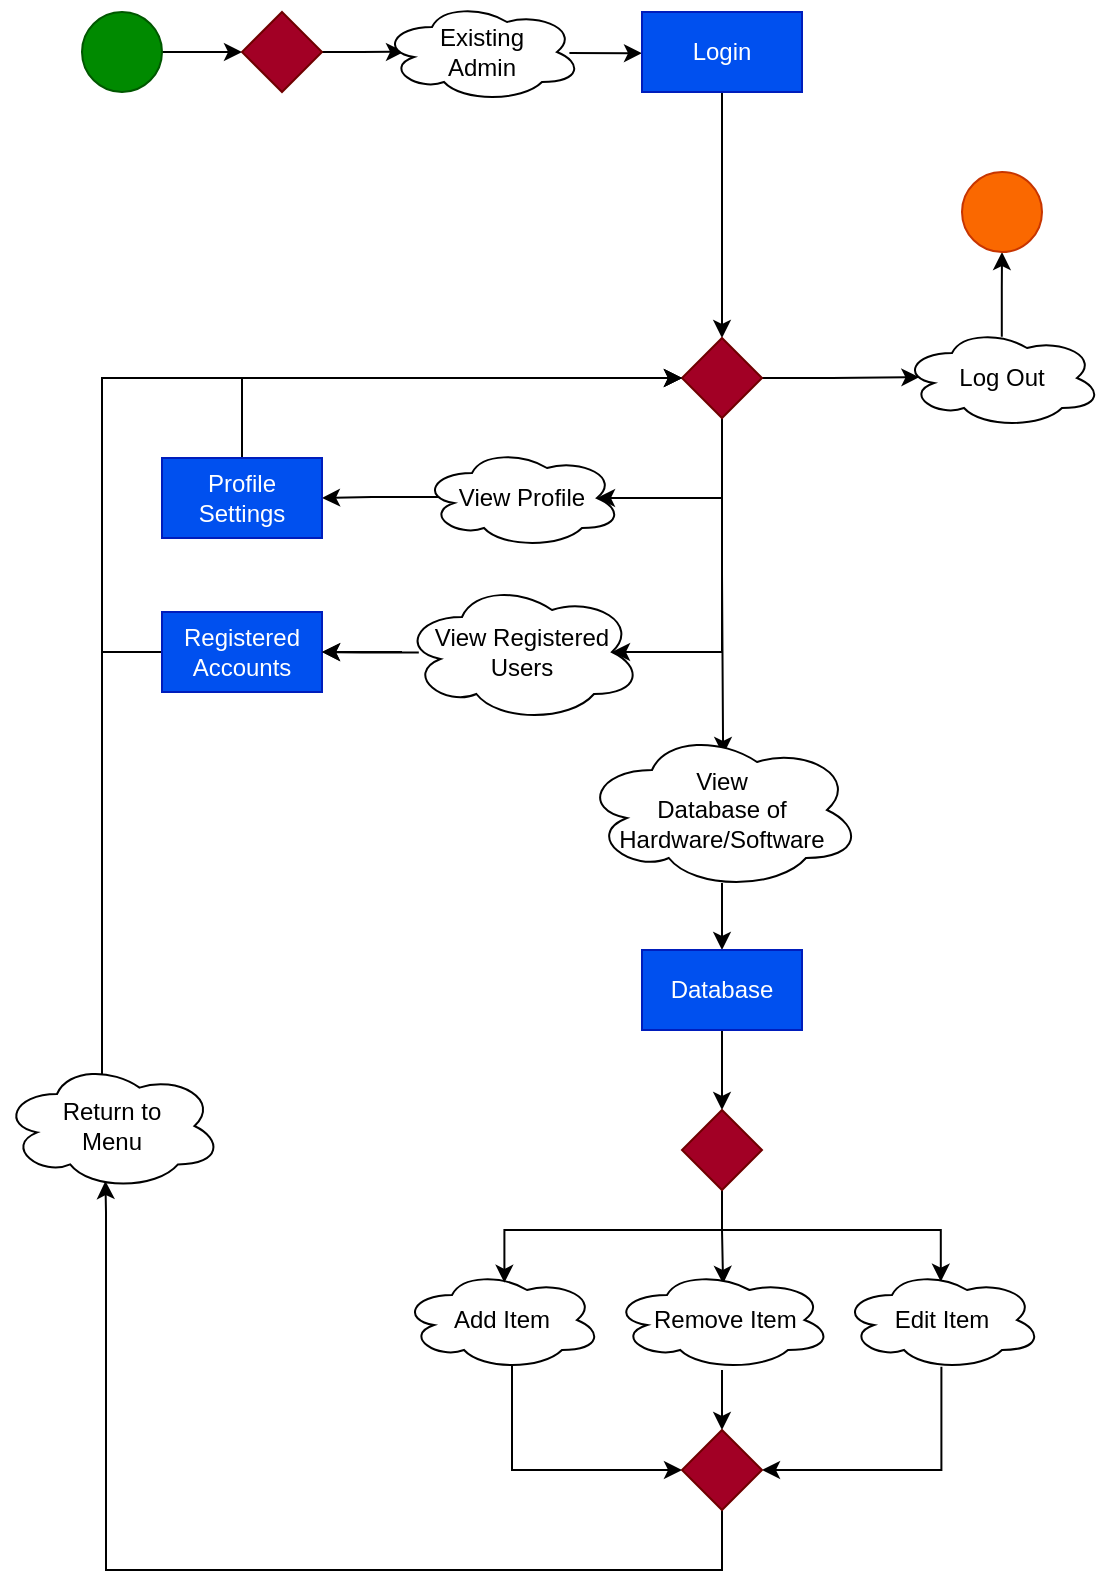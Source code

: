 <mxfile version="21.3.2" type="device">
  <diagram name="Page-1" id="KKDiJUULvBYb42bfsppv">
    <mxGraphModel dx="1259" dy="627" grid="1" gridSize="10" guides="1" tooltips="1" connect="1" arrows="1" fold="1" page="1" pageScale="1" pageWidth="850" pageHeight="1100" math="0" shadow="0">
      <root>
        <mxCell id="0" />
        <mxCell id="1" parent="0" />
        <mxCell id="onUoi8UkNJH3Dttnj52P-67" style="edgeStyle=orthogonalEdgeStyle;rounded=0;orthogonalLoop=1;jettySize=auto;html=1;entryX=0;entryY=0.5;entryDx=0;entryDy=0;" edge="1" parent="1" source="onUoi8UkNJH3Dttnj52P-14" target="onUoi8UkNJH3Dttnj52P-16">
          <mxGeometry relative="1" as="geometry" />
        </mxCell>
        <mxCell id="onUoi8UkNJH3Dttnj52P-14" value="" style="ellipse;whiteSpace=wrap;html=1;aspect=fixed;fillColor=#008a00;fontColor=#ffffff;strokeColor=#005700;" vertex="1" parent="1">
          <mxGeometry x="80" y="120" width="40" height="40" as="geometry" />
        </mxCell>
        <mxCell id="onUoi8UkNJH3Dttnj52P-24" style="edgeStyle=orthogonalEdgeStyle;rounded=0;orthogonalLoop=1;jettySize=auto;html=1;entryX=0.11;entryY=0.498;entryDx=0;entryDy=0;entryPerimeter=0;" edge="1" parent="1" source="onUoi8UkNJH3Dttnj52P-16" target="onUoi8UkNJH3Dttnj52P-23">
          <mxGeometry relative="1" as="geometry" />
        </mxCell>
        <mxCell id="onUoi8UkNJH3Dttnj52P-16" value="" style="rhombus;whiteSpace=wrap;html=1;fillColor=#a20025;fontColor=#ffffff;strokeColor=#6F0000;" vertex="1" parent="1">
          <mxGeometry x="160" y="120" width="40" height="40" as="geometry" />
        </mxCell>
        <mxCell id="onUoi8UkNJH3Dttnj52P-26" style="edgeStyle=orthogonalEdgeStyle;rounded=0;orthogonalLoop=1;jettySize=auto;html=1;entryX=0;entryY=0.5;entryDx=0;entryDy=0;exitX=0.937;exitY=0.511;exitDx=0;exitDy=0;exitPerimeter=0;" edge="1" parent="1" source="onUoi8UkNJH3Dttnj52P-23" target="onUoi8UkNJH3Dttnj52P-25">
          <mxGeometry relative="1" as="geometry" />
        </mxCell>
        <mxCell id="onUoi8UkNJH3Dttnj52P-23" value="Existing &lt;br&gt;Admin" style="ellipse;shape=cloud;whiteSpace=wrap;html=1;" vertex="1" parent="1">
          <mxGeometry x="230" y="115" width="100" height="50" as="geometry" />
        </mxCell>
        <mxCell id="onUoi8UkNJH3Dttnj52P-29" style="edgeStyle=orthogonalEdgeStyle;rounded=0;orthogonalLoop=1;jettySize=auto;html=1;entryX=0.5;entryY=0;entryDx=0;entryDy=0;" edge="1" parent="1" source="onUoi8UkNJH3Dttnj52P-25" target="onUoi8UkNJH3Dttnj52P-28">
          <mxGeometry relative="1" as="geometry" />
        </mxCell>
        <mxCell id="onUoi8UkNJH3Dttnj52P-25" value="Login" style="rounded=0;whiteSpace=wrap;html=1;fillColor=#0050ef;fontColor=#ffffff;strokeColor=#001DBC;" vertex="1" parent="1">
          <mxGeometry x="360" y="120" width="80" height="40" as="geometry" />
        </mxCell>
        <mxCell id="onUoi8UkNJH3Dttnj52P-31" style="edgeStyle=orthogonalEdgeStyle;rounded=0;orthogonalLoop=1;jettySize=auto;html=1;entryX=0.875;entryY=0.5;entryDx=0;entryDy=0;entryPerimeter=0;" edge="1" parent="1" source="onUoi8UkNJH3Dttnj52P-28" target="onUoi8UkNJH3Dttnj52P-30">
          <mxGeometry relative="1" as="geometry">
            <Array as="points">
              <mxPoint x="400" y="363" />
              <mxPoint x="348" y="363" />
            </Array>
          </mxGeometry>
        </mxCell>
        <mxCell id="onUoi8UkNJH3Dttnj52P-41" style="edgeStyle=orthogonalEdgeStyle;rounded=0;orthogonalLoop=1;jettySize=auto;html=1;entryX=0.504;entryY=0.156;entryDx=0;entryDy=0;entryPerimeter=0;" edge="1" parent="1" source="onUoi8UkNJH3Dttnj52P-28" target="onUoi8UkNJH3Dttnj52P-40">
          <mxGeometry relative="1" as="geometry" />
        </mxCell>
        <mxCell id="onUoi8UkNJH3Dttnj52P-70" style="edgeStyle=orthogonalEdgeStyle;rounded=0;orthogonalLoop=1;jettySize=auto;html=1;entryX=0.875;entryY=0.5;entryDx=0;entryDy=0;entryPerimeter=0;" edge="1" parent="1" source="onUoi8UkNJH3Dttnj52P-28" target="onUoi8UkNJH3Dttnj52P-69">
          <mxGeometry relative="1" as="geometry">
            <Array as="points">
              <mxPoint x="400" y="440" />
            </Array>
          </mxGeometry>
        </mxCell>
        <mxCell id="onUoi8UkNJH3Dttnj52P-76" style="edgeStyle=orthogonalEdgeStyle;rounded=0;orthogonalLoop=1;jettySize=auto;html=1;entryX=0.087;entryY=0.492;entryDx=0;entryDy=0;entryPerimeter=0;" edge="1" parent="1" source="onUoi8UkNJH3Dttnj52P-28" target="onUoi8UkNJH3Dttnj52P-63">
          <mxGeometry relative="1" as="geometry" />
        </mxCell>
        <mxCell id="onUoi8UkNJH3Dttnj52P-28" value="" style="rhombus;whiteSpace=wrap;html=1;fillColor=#a20025;strokeColor=#6F0000;fontColor=#ffffff;" vertex="1" parent="1">
          <mxGeometry x="380" y="283" width="40" height="40" as="geometry" />
        </mxCell>
        <mxCell id="onUoi8UkNJH3Dttnj52P-38" style="edgeStyle=orthogonalEdgeStyle;rounded=0;orthogonalLoop=1;jettySize=auto;html=1;entryX=1;entryY=0.5;entryDx=0;entryDy=0;exitX=0.086;exitY=0.49;exitDx=0;exitDy=0;exitPerimeter=0;" edge="1" parent="1" source="onUoi8UkNJH3Dttnj52P-30" target="onUoi8UkNJH3Dttnj52P-32">
          <mxGeometry relative="1" as="geometry" />
        </mxCell>
        <mxCell id="onUoi8UkNJH3Dttnj52P-30" value="View Profile" style="ellipse;shape=cloud;whiteSpace=wrap;html=1;" vertex="1" parent="1">
          <mxGeometry x="250" y="338" width="100" height="50" as="geometry" />
        </mxCell>
        <mxCell id="onUoi8UkNJH3Dttnj52P-39" style="edgeStyle=orthogonalEdgeStyle;rounded=0;orthogonalLoop=1;jettySize=auto;html=1;entryX=0;entryY=0.5;entryDx=0;entryDy=0;" edge="1" parent="1" source="onUoi8UkNJH3Dttnj52P-32" target="onUoi8UkNJH3Dttnj52P-28">
          <mxGeometry relative="1" as="geometry">
            <Array as="points">
              <mxPoint x="160" y="303" />
            </Array>
          </mxGeometry>
        </mxCell>
        <mxCell id="onUoi8UkNJH3Dttnj52P-32" value="Profile Settings" style="rounded=0;whiteSpace=wrap;html=1;fillColor=#0050ef;fontColor=#ffffff;strokeColor=#001DBC;" vertex="1" parent="1">
          <mxGeometry x="120" y="343" width="80" height="40" as="geometry" />
        </mxCell>
        <mxCell id="onUoi8UkNJH3Dttnj52P-43" style="edgeStyle=orthogonalEdgeStyle;rounded=0;orthogonalLoop=1;jettySize=auto;html=1;entryX=0.5;entryY=0;entryDx=0;entryDy=0;exitX=0.5;exitY=0.957;exitDx=0;exitDy=0;exitPerimeter=0;" edge="1" parent="1" source="onUoi8UkNJH3Dttnj52P-40" target="onUoi8UkNJH3Dttnj52P-42">
          <mxGeometry relative="1" as="geometry" />
        </mxCell>
        <mxCell id="onUoi8UkNJH3Dttnj52P-40" value="View &lt;br&gt;Database of Hardware/Software" style="ellipse;shape=cloud;whiteSpace=wrap;html=1;" vertex="1" parent="1">
          <mxGeometry x="330" y="479" width="140" height="80" as="geometry" />
        </mxCell>
        <mxCell id="onUoi8UkNJH3Dttnj52P-48" style="edgeStyle=orthogonalEdgeStyle;rounded=0;orthogonalLoop=1;jettySize=auto;html=1;entryX=0.5;entryY=0;entryDx=0;entryDy=0;" edge="1" parent="1" source="onUoi8UkNJH3Dttnj52P-42" target="onUoi8UkNJH3Dttnj52P-47">
          <mxGeometry relative="1" as="geometry" />
        </mxCell>
        <mxCell id="onUoi8UkNJH3Dttnj52P-42" value="Database" style="rounded=0;whiteSpace=wrap;html=1;fillColor=#0050ef;fontColor=#ffffff;strokeColor=#001DBC;" vertex="1" parent="1">
          <mxGeometry x="360" y="589" width="80" height="40" as="geometry" />
        </mxCell>
        <mxCell id="onUoi8UkNJH3Dttnj52P-56" style="edgeStyle=orthogonalEdgeStyle;rounded=0;orthogonalLoop=1;jettySize=auto;html=1;entryX=0;entryY=0.5;entryDx=0;entryDy=0;exitX=0.55;exitY=0.95;exitDx=0;exitDy=0;exitPerimeter=0;" edge="1" parent="1" source="onUoi8UkNJH3Dttnj52P-44" target="onUoi8UkNJH3Dttnj52P-54">
          <mxGeometry relative="1" as="geometry">
            <Array as="points">
              <mxPoint x="295" y="849" />
            </Array>
          </mxGeometry>
        </mxCell>
        <mxCell id="onUoi8UkNJH3Dttnj52P-44" value="Add Item" style="ellipse;shape=cloud;whiteSpace=wrap;html=1;" vertex="1" parent="1">
          <mxGeometry x="240" y="749" width="100" height="50" as="geometry" />
        </mxCell>
        <mxCell id="onUoi8UkNJH3Dttnj52P-49" style="edgeStyle=orthogonalEdgeStyle;rounded=0;orthogonalLoop=1;jettySize=auto;html=1;exitX=0.5;exitY=1;exitDx=0;exitDy=0;entryX=0.512;entryY=0.128;entryDx=0;entryDy=0;entryPerimeter=0;" edge="1" parent="1" source="onUoi8UkNJH3Dttnj52P-47" target="onUoi8UkNJH3Dttnj52P-44">
          <mxGeometry relative="1" as="geometry">
            <mxPoint x="320" y="749" as="targetPoint" />
            <Array as="points">
              <mxPoint x="400" y="729" />
              <mxPoint x="291" y="729" />
            </Array>
          </mxGeometry>
        </mxCell>
        <mxCell id="onUoi8UkNJH3Dttnj52P-51" style="edgeStyle=orthogonalEdgeStyle;rounded=0;orthogonalLoop=1;jettySize=auto;html=1;entryX=0.505;entryY=0.138;entryDx=0;entryDy=0;entryPerimeter=0;" edge="1" parent="1" source="onUoi8UkNJH3Dttnj52P-47" target="onUoi8UkNJH3Dttnj52P-50">
          <mxGeometry relative="1" as="geometry" />
        </mxCell>
        <mxCell id="onUoi8UkNJH3Dttnj52P-53" style="edgeStyle=orthogonalEdgeStyle;rounded=0;orthogonalLoop=1;jettySize=auto;html=1;entryX=0.494;entryY=0.117;entryDx=0;entryDy=0;entryPerimeter=0;exitX=0.5;exitY=1;exitDx=0;exitDy=0;" edge="1" parent="1" source="onUoi8UkNJH3Dttnj52P-47" target="onUoi8UkNJH3Dttnj52P-52">
          <mxGeometry relative="1" as="geometry" />
        </mxCell>
        <mxCell id="onUoi8UkNJH3Dttnj52P-47" value="" style="rhombus;whiteSpace=wrap;html=1;fillColor=#a20025;strokeColor=#6F0000;fontColor=#ffffff;" vertex="1" parent="1">
          <mxGeometry x="380" y="669" width="40" height="40" as="geometry" />
        </mxCell>
        <mxCell id="onUoi8UkNJH3Dttnj52P-55" style="edgeStyle=orthogonalEdgeStyle;rounded=0;orthogonalLoop=1;jettySize=auto;html=1;entryX=0.5;entryY=0;entryDx=0;entryDy=0;" edge="1" parent="1" source="onUoi8UkNJH3Dttnj52P-50" target="onUoi8UkNJH3Dttnj52P-54">
          <mxGeometry relative="1" as="geometry" />
        </mxCell>
        <mxCell id="onUoi8UkNJH3Dttnj52P-50" value="&amp;nbsp;Remove Item" style="ellipse;shape=cloud;whiteSpace=wrap;html=1;" vertex="1" parent="1">
          <mxGeometry x="345" y="749" width="110" height="50" as="geometry" />
        </mxCell>
        <mxCell id="onUoi8UkNJH3Dttnj52P-58" style="edgeStyle=orthogonalEdgeStyle;rounded=0;orthogonalLoop=1;jettySize=auto;html=1;entryX=1;entryY=0.5;entryDx=0;entryDy=0;exitX=0.497;exitY=0.967;exitDx=0;exitDy=0;exitPerimeter=0;" edge="1" parent="1" source="onUoi8UkNJH3Dttnj52P-52" target="onUoi8UkNJH3Dttnj52P-54">
          <mxGeometry relative="1" as="geometry">
            <Array as="points">
              <mxPoint x="510" y="849" />
            </Array>
          </mxGeometry>
        </mxCell>
        <mxCell id="onUoi8UkNJH3Dttnj52P-52" value="Edit Item" style="ellipse;shape=cloud;whiteSpace=wrap;html=1;" vertex="1" parent="1">
          <mxGeometry x="460" y="749" width="100" height="50" as="geometry" />
        </mxCell>
        <mxCell id="onUoi8UkNJH3Dttnj52P-59" style="edgeStyle=orthogonalEdgeStyle;rounded=0;orthogonalLoop=1;jettySize=auto;html=1;entryX=0.47;entryY=0.93;entryDx=0;entryDy=0;entryPerimeter=0;" edge="1" parent="1" source="onUoi8UkNJH3Dttnj52P-54" target="onUoi8UkNJH3Dttnj52P-74">
          <mxGeometry relative="1" as="geometry">
            <mxPoint x="90" y="730" as="targetPoint" />
            <Array as="points">
              <mxPoint x="400" y="899" />
              <mxPoint x="92" y="899" />
              <mxPoint x="92" y="720" />
            </Array>
          </mxGeometry>
        </mxCell>
        <mxCell id="onUoi8UkNJH3Dttnj52P-54" value="" style="rhombus;whiteSpace=wrap;html=1;fillColor=#a20025;strokeColor=#6F0000;fontColor=#ffffff;" vertex="1" parent="1">
          <mxGeometry x="380" y="829" width="40" height="40" as="geometry" />
        </mxCell>
        <mxCell id="onUoi8UkNJH3Dttnj52P-66" style="edgeStyle=orthogonalEdgeStyle;rounded=0;orthogonalLoop=1;jettySize=auto;html=1;entryX=0.5;entryY=1;entryDx=0;entryDy=0;exitX=0.499;exitY=0.087;exitDx=0;exitDy=0;exitPerimeter=0;" edge="1" parent="1" source="onUoi8UkNJH3Dttnj52P-63" target="onUoi8UkNJH3Dttnj52P-65">
          <mxGeometry relative="1" as="geometry" />
        </mxCell>
        <mxCell id="onUoi8UkNJH3Dttnj52P-63" value="Log Out" style="ellipse;shape=cloud;whiteSpace=wrap;html=1;" vertex="1" parent="1">
          <mxGeometry x="490" y="278" width="100" height="50" as="geometry" />
        </mxCell>
        <mxCell id="onUoi8UkNJH3Dttnj52P-65" value="" style="ellipse;whiteSpace=wrap;html=1;aspect=fixed;fillColor=#fa6800;fontColor=#000000;strokeColor=#C73500;" vertex="1" parent="1">
          <mxGeometry x="520" y="200" width="40" height="40" as="geometry" />
        </mxCell>
        <mxCell id="onUoi8UkNJH3Dttnj52P-73" style="edgeStyle=orthogonalEdgeStyle;rounded=0;orthogonalLoop=1;jettySize=auto;html=1;entryX=0;entryY=0.5;entryDx=0;entryDy=0;" edge="1" parent="1" source="onUoi8UkNJH3Dttnj52P-68" target="onUoi8UkNJH3Dttnj52P-28">
          <mxGeometry relative="1" as="geometry">
            <mxPoint x="90" y="300" as="targetPoint" />
            <Array as="points">
              <mxPoint x="90" y="440" />
              <mxPoint x="90" y="303" />
            </Array>
          </mxGeometry>
        </mxCell>
        <mxCell id="onUoi8UkNJH3Dttnj52P-68" value="Registered Accounts" style="rounded=0;whiteSpace=wrap;html=1;fillColor=#0050ef;fontColor=#ffffff;strokeColor=#001DBC;" vertex="1" parent="1">
          <mxGeometry x="120" y="420" width="80" height="40" as="geometry" />
        </mxCell>
        <mxCell id="onUoi8UkNJH3Dttnj52P-71" style="edgeStyle=orthogonalEdgeStyle;rounded=0;orthogonalLoop=1;jettySize=auto;html=1;entryX=1;entryY=0.5;entryDx=0;entryDy=0;" edge="1" parent="1" source="onUoi8UkNJH3Dttnj52P-69" target="onUoi8UkNJH3Dttnj52P-68">
          <mxGeometry relative="1" as="geometry" />
        </mxCell>
        <mxCell id="onUoi8UkNJH3Dttnj52P-69" value="View Registered Users" style="ellipse;shape=cloud;whiteSpace=wrap;html=1;" vertex="1" parent="1">
          <mxGeometry x="240" y="405" width="120" height="70" as="geometry" />
        </mxCell>
        <mxCell id="onUoi8UkNJH3Dttnj52P-72" style="edgeStyle=orthogonalEdgeStyle;rounded=0;orthogonalLoop=1;jettySize=auto;html=1;entryX=1;entryY=0.5;entryDx=0;entryDy=0;exitX=0.07;exitY=0.504;exitDx=0;exitDy=0;exitPerimeter=0;" edge="1" parent="1" source="onUoi8UkNJH3Dttnj52P-69" target="onUoi8UkNJH3Dttnj52P-68">
          <mxGeometry relative="1" as="geometry" />
        </mxCell>
        <mxCell id="onUoi8UkNJH3Dttnj52P-75" style="edgeStyle=orthogonalEdgeStyle;rounded=0;orthogonalLoop=1;jettySize=auto;html=1;exitX=0.4;exitY=0.1;exitDx=0;exitDy=0;exitPerimeter=0;entryX=0;entryY=0.5;entryDx=0;entryDy=0;" edge="1" parent="1" source="onUoi8UkNJH3Dttnj52P-74" target="onUoi8UkNJH3Dttnj52P-28">
          <mxGeometry relative="1" as="geometry">
            <mxPoint x="84" y="300" as="targetPoint" />
            <Array as="points">
              <mxPoint x="90" y="651" />
              <mxPoint x="90" y="303" />
            </Array>
          </mxGeometry>
        </mxCell>
        <mxCell id="onUoi8UkNJH3Dttnj52P-74" value="Return to &lt;br&gt;Menu" style="ellipse;shape=cloud;whiteSpace=wrap;html=1;" vertex="1" parent="1">
          <mxGeometry x="40" y="645" width="110" height="64" as="geometry" />
        </mxCell>
      </root>
    </mxGraphModel>
  </diagram>
</mxfile>
